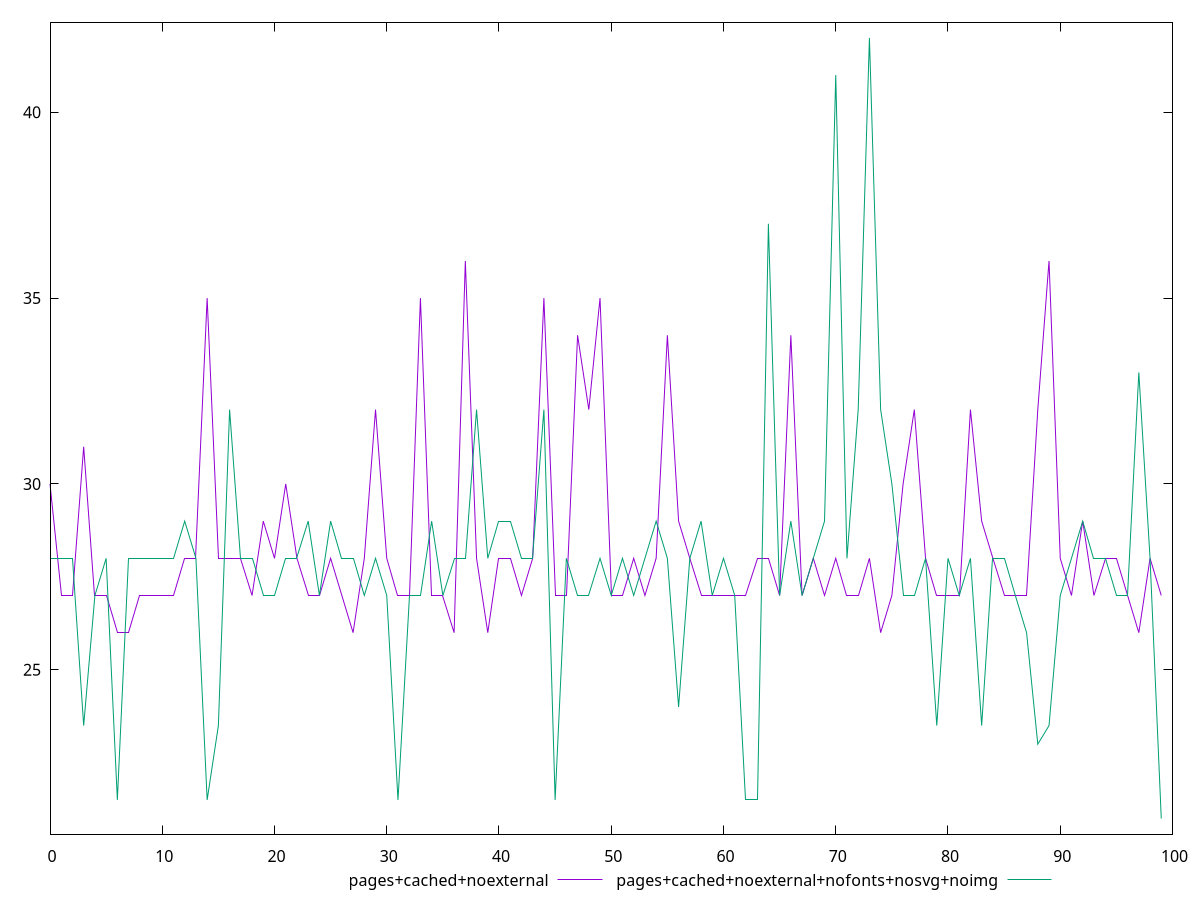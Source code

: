 $_pagesCachedNoexternal <<EOF
30
27
27
31
27
27
26
26
27
27
27
27
28
28
35
28
28
28
27
29
28
30
28
27
27
28
27
26
28
32
28
27
27
35
27
27
26
36
28
26
28
28
27
28
35
27
27
34
32
35
27
27
28
27
28
34
29
28
27
27
27
27
27
28
28
27
34
27
28
27
28
27
27
28
26
27
30
32
28
27
27
27
32
29
28
27
27
27
32
36
28
27
29
27
28
28
27
26
28
27
EOF
$_pagesCachedNoexternalNofontsNosvgNoimg <<EOF
28
28
28
23.5
27
28
21.5
28
28
28
28
28
29
28
21.5
23.5
32
28
28
27
27
28
28
29
27
29
28
28
27
28
27
21.5
27
27
29
27
28
28
32
28
29
29
28
28
32
21.5
28
27
27
28
27
28
27
28
29
28
24
28
29
27
28
27
21.5
21.5
37
27
29
27
28
29
41
28
32
42
32
30
27
27
28
23.5
28
27
28
23.5
28
28
27
26
23
23.5
27
28
29
28
28
27
27
33
28
21
EOF
set key outside below
set terminal pngcairo
set output "report_00006_2020-11-02T20-21-41.718Z/max-potential-fid/max-potential-fid_pages+cached+noexternal_pages+cached+noexternal+nofonts+nosvg+noimg.png"
set yrange [20.58:42.42]
plot $_pagesCachedNoexternal title "pages+cached+noexternal" with line ,$_pagesCachedNoexternalNofontsNosvgNoimg title "pages+cached+noexternal+nofonts+nosvg+noimg" with line ,